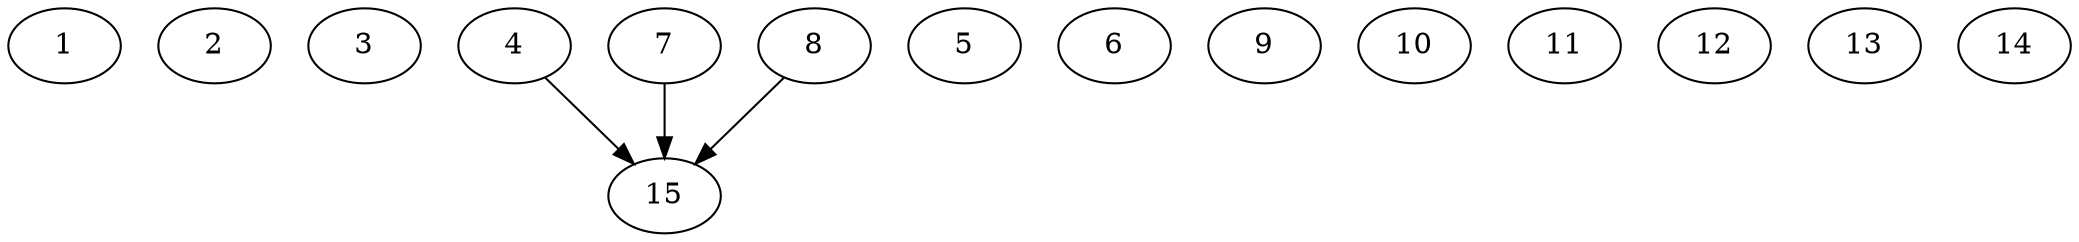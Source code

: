 // DAG automatically generated by daggen at Thu Oct  3 13:59:27 2019
// ./daggen --dot -n 15 --ccr 0.3 --fat 0.9 --regular 0.5 --density 0.6 --mindata 5242880 --maxdata 52428800 
digraph G {
  1 [size="45605547", alpha="0.20", expect_size="13681664"] 
  2 [size="135639040", alpha="0.18", expect_size="40691712"] 
  3 [size="106366293", alpha="0.02", expect_size="31909888"] 
  4 [size="87016107", alpha="0.16", expect_size="26104832"] 
  4 -> 15 [size ="26104832"]
  5 [size="174571520", alpha="0.06", expect_size="52371456"] 
  6 [size="174254080", alpha="0.05", expect_size="52276224"] 
  7 [size="119135573", alpha="0.10", expect_size="35740672"] 
  7 -> 15 [size ="35740672"]
  8 [size="102219093", alpha="0.19", expect_size="30665728"] 
  8 -> 15 [size ="30665728"]
  9 [size="54688427", alpha="0.09", expect_size="16406528"] 
  10 [size="158617600", alpha="0.05", expect_size="47585280"] 
  11 [size="157231787", alpha="0.14", expect_size="47169536"] 
  12 [size="154398720", alpha="0.16", expect_size="46319616"] 
  13 [size="135485440", alpha="0.13", expect_size="40645632"] 
  14 [size="151497387", alpha="0.17", expect_size="45449216"] 
  15 [size="119002453", alpha="0.13", expect_size="35700736"] 
}
